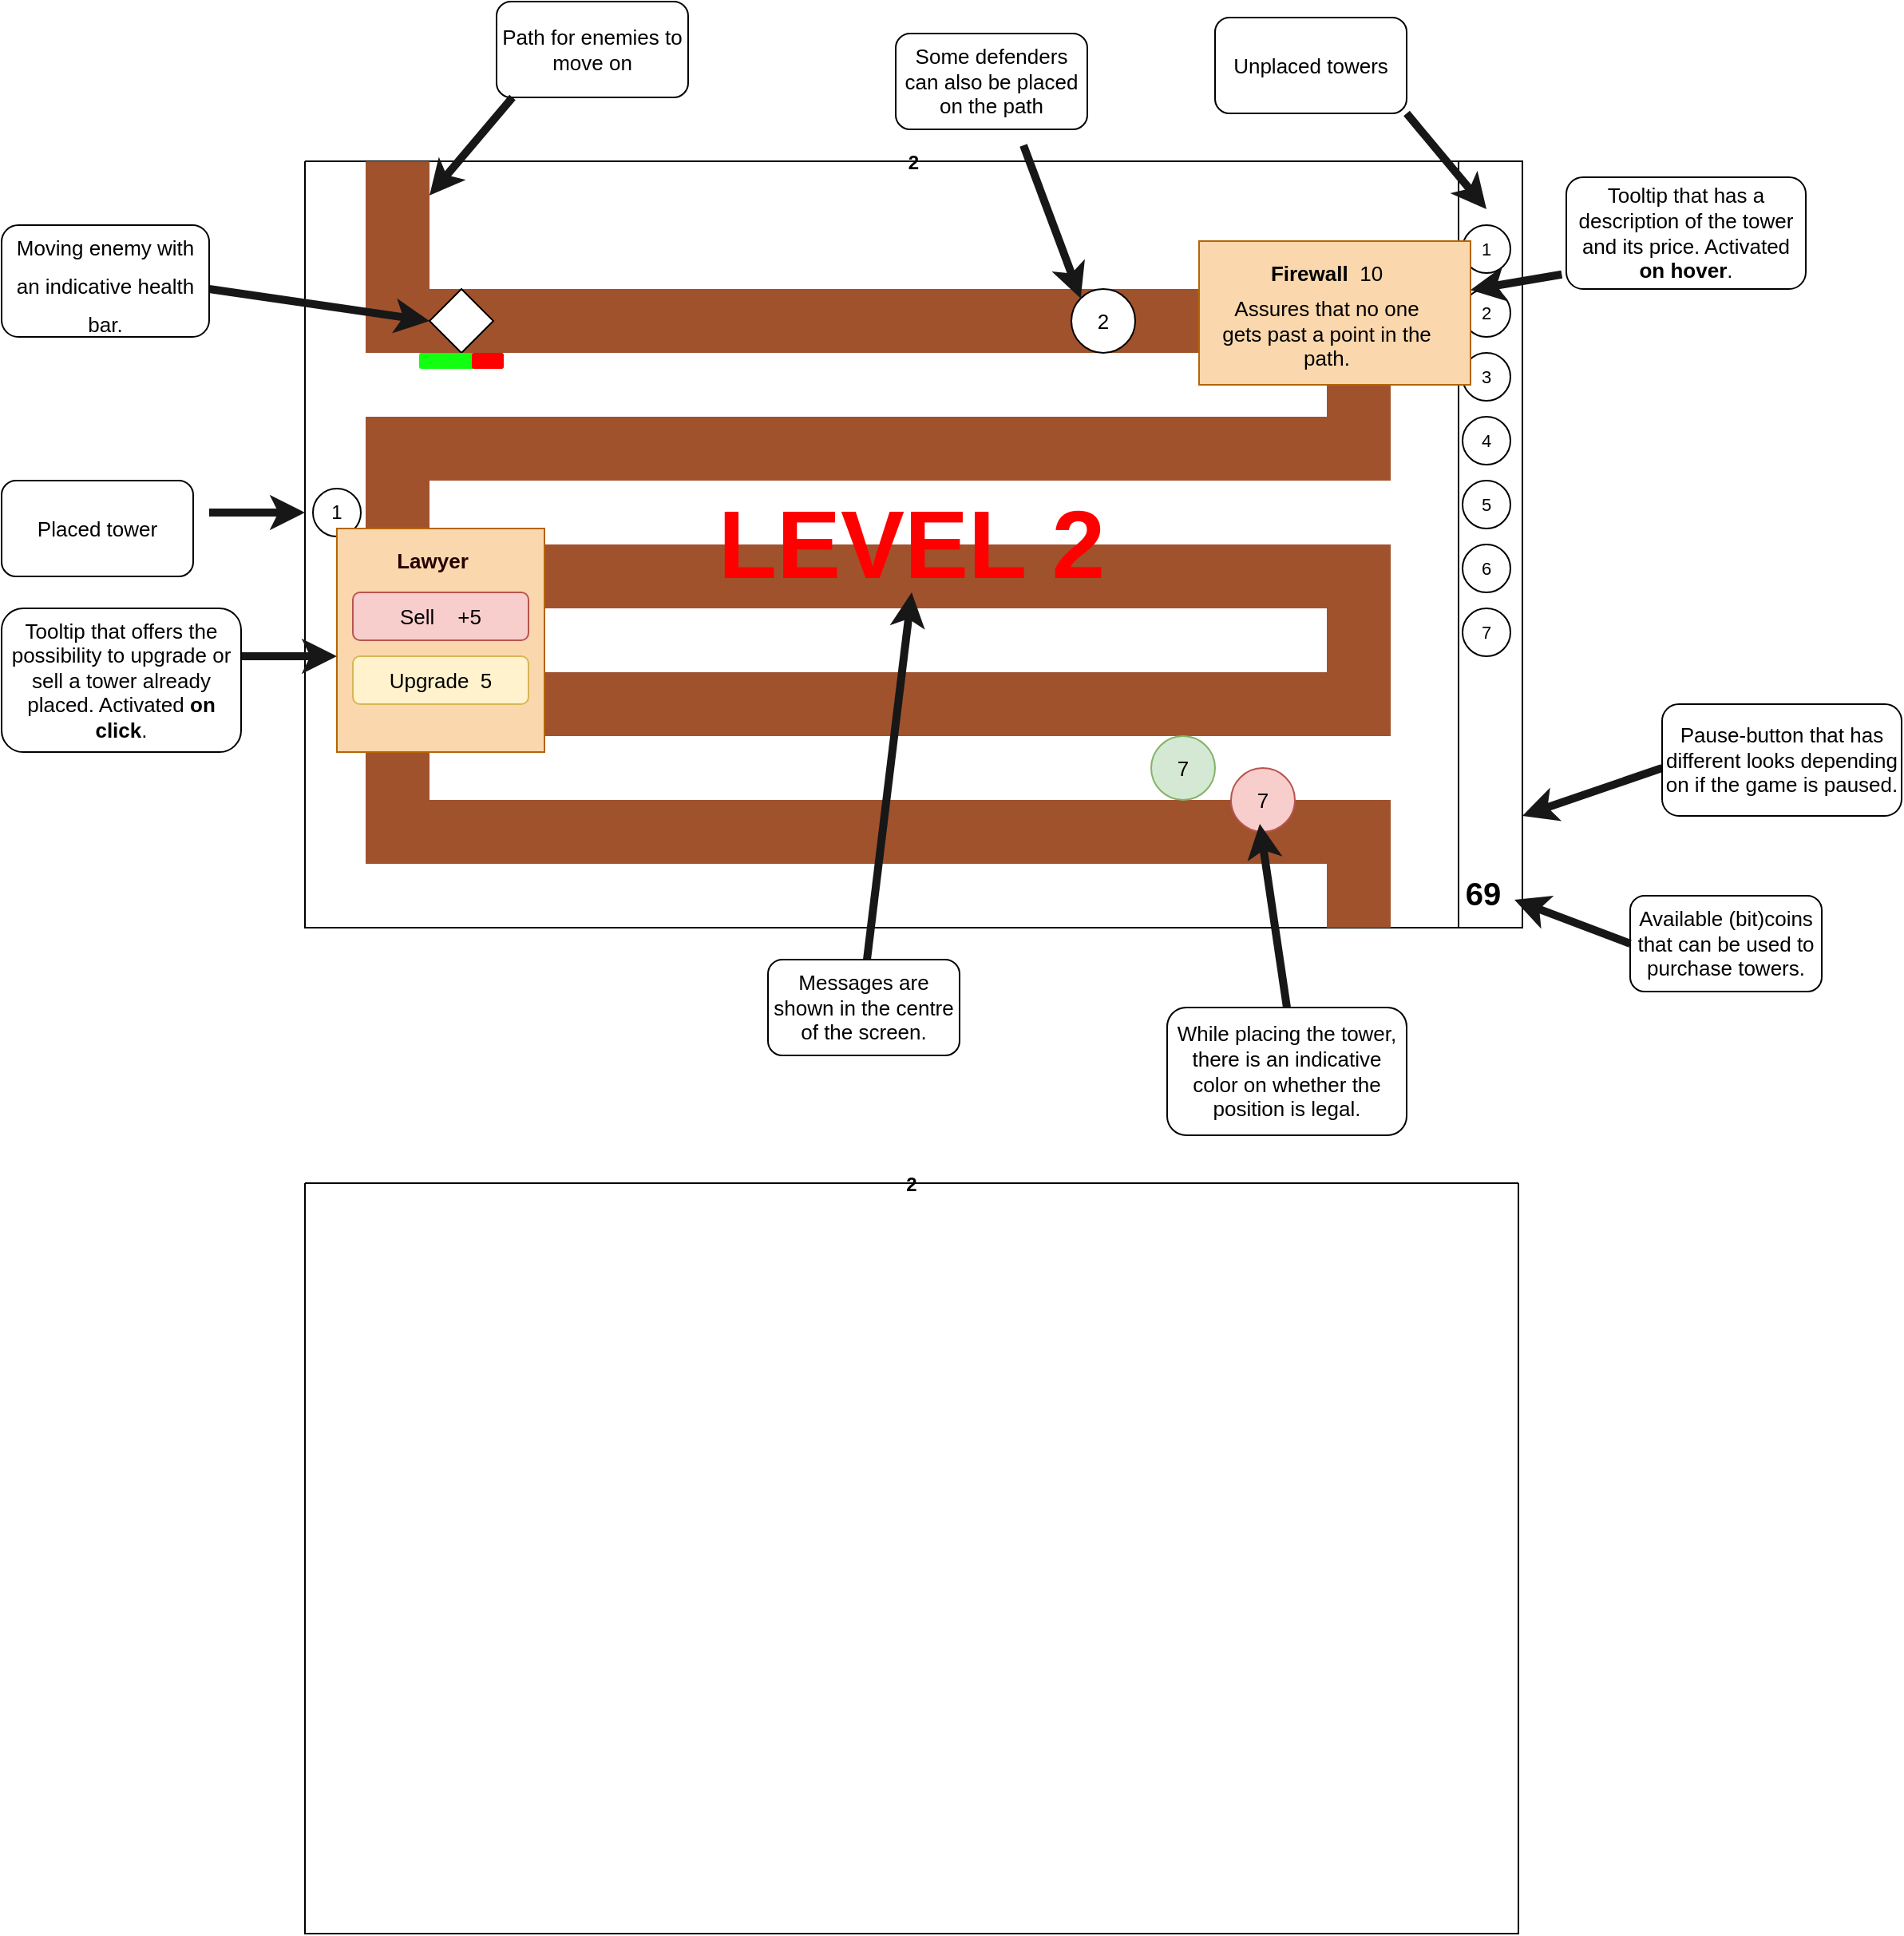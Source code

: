<mxfile version="20.8.13" type="github">
  <diagram name="Page-1" id="zFE875iKLAENkuUcsFWu">
    <mxGraphModel dx="1898" dy="1231" grid="1" gridSize="10" guides="1" tooltips="1" connect="1" arrows="1" fold="1" page="1" pageScale="1" pageWidth="850" pageHeight="1100" math="0" shadow="0">
      <root>
        <mxCell id="0" />
        <mxCell id="1" parent="0" />
        <mxCell id="jQFUmVb1L2Z8zy5BHqim-1" value="2" style="swimlane;startSize=0;fillColor=#009900;strokeColor=#000000;" vertex="1" parent="1">
          <mxGeometry x="40" y="160" width="762.5" height="480" as="geometry">
            <mxRectangle x="40" y="160" width="50" height="40" as="alternateBounds" />
          </mxGeometry>
        </mxCell>
        <mxCell id="jQFUmVb1L2Z8zy5BHqim-7" value="" style="rounded=0;whiteSpace=wrap;html=1;" vertex="1" parent="jQFUmVb1L2Z8zy5BHqim-1">
          <mxGeometry x="722.5" width="40" height="480" as="geometry" />
        </mxCell>
        <mxCell id="jQFUmVb1L2Z8zy5BHqim-8" value="" style="ellipse;whiteSpace=wrap;html=1;aspect=fixed;" vertex="1" parent="jQFUmVb1L2Z8zy5BHqim-1">
          <mxGeometry x="725" y="40" width="30" height="30" as="geometry" />
        </mxCell>
        <mxCell id="jQFUmVb1L2Z8zy5BHqim-9" value="" style="ellipse;whiteSpace=wrap;html=1;aspect=fixed;" vertex="1" parent="jQFUmVb1L2Z8zy5BHqim-1">
          <mxGeometry x="725" y="80" width="30" height="30" as="geometry" />
        </mxCell>
        <mxCell id="jQFUmVb1L2Z8zy5BHqim-10" value="" style="ellipse;whiteSpace=wrap;html=1;aspect=fixed;" vertex="1" parent="jQFUmVb1L2Z8zy5BHqim-1">
          <mxGeometry x="725" y="120" width="30" height="30" as="geometry" />
        </mxCell>
        <mxCell id="jQFUmVb1L2Z8zy5BHqim-11" value="" style="ellipse;whiteSpace=wrap;html=1;aspect=fixed;" vertex="1" parent="jQFUmVb1L2Z8zy5BHqim-1">
          <mxGeometry x="725" y="160" width="30" height="30" as="geometry" />
        </mxCell>
        <mxCell id="jQFUmVb1L2Z8zy5BHqim-12" value="" style="ellipse;whiteSpace=wrap;html=1;aspect=fixed;" vertex="1" parent="jQFUmVb1L2Z8zy5BHqim-1">
          <mxGeometry x="725" y="200" width="30" height="30" as="geometry" />
        </mxCell>
        <mxCell id="jQFUmVb1L2Z8zy5BHqim-13" value="" style="ellipse;whiteSpace=wrap;html=1;aspect=fixed;" vertex="1" parent="jQFUmVb1L2Z8zy5BHqim-1">
          <mxGeometry x="725" y="240" width="30" height="30" as="geometry" />
        </mxCell>
        <mxCell id="jQFUmVb1L2Z8zy5BHqim-14" value="" style="ellipse;whiteSpace=wrap;html=1;aspect=fixed;" vertex="1" parent="jQFUmVb1L2Z8zy5BHqim-1">
          <mxGeometry x="725" y="280" width="30" height="30" as="geometry" />
        </mxCell>
        <mxCell id="jQFUmVb1L2Z8zy5BHqim-110" value="" style="rounded=0;whiteSpace=wrap;html=1;fillColor=#a0522d;fontColor=#ffffff;strokeColor=none;" vertex="1" parent="jQFUmVb1L2Z8zy5BHqim-1">
          <mxGeometry x="38" y="80" width="642" height="40" as="geometry" />
        </mxCell>
        <mxCell id="jQFUmVb1L2Z8zy5BHqim-111" value="" style="rounded=0;whiteSpace=wrap;html=1;fillColor=#a0522d;fontColor=#ffffff;strokeColor=none;" vertex="1" parent="jQFUmVb1L2Z8zy5BHqim-1">
          <mxGeometry x="38" y="160" width="642" height="40" as="geometry" />
        </mxCell>
        <mxCell id="jQFUmVb1L2Z8zy5BHqim-113" value="" style="rounded=0;whiteSpace=wrap;html=1;fillColor=#a0522d;fontColor=#ffffff;strokeColor=none;" vertex="1" parent="jQFUmVb1L2Z8zy5BHqim-1">
          <mxGeometry x="38" y="240" width="640" height="40" as="geometry" />
        </mxCell>
        <mxCell id="jQFUmVb1L2Z8zy5BHqim-114" value="" style="rounded=0;whiteSpace=wrap;html=1;fillColor=#a0522d;fontColor=#ffffff;strokeColor=none;" vertex="1" parent="jQFUmVb1L2Z8zy5BHqim-1">
          <mxGeometry x="39" y="240" width="641" height="40" as="geometry" />
        </mxCell>
        <mxCell id="jQFUmVb1L2Z8zy5BHqim-115" value="" style="rounded=0;whiteSpace=wrap;html=1;fillColor=#a0522d;fontColor=#ffffff;strokeColor=none;" vertex="1" parent="jQFUmVb1L2Z8zy5BHqim-1">
          <mxGeometry x="38" y="320" width="642" height="40" as="geometry" />
        </mxCell>
        <mxCell id="jQFUmVb1L2Z8zy5BHqim-116" value="" style="rounded=0;whiteSpace=wrap;html=1;fillColor=#a0522d;fontColor=#ffffff;strokeColor=none;" vertex="1" parent="jQFUmVb1L2Z8zy5BHqim-1">
          <mxGeometry x="38" y="400" width="642" height="40" as="geometry" />
        </mxCell>
        <mxCell id="jQFUmVb1L2Z8zy5BHqim-117" value="" style="rounded=0;whiteSpace=wrap;html=1;fillColor=#a0522d;fontColor=#ffffff;strokeColor=none;" vertex="1" parent="jQFUmVb1L2Z8zy5BHqim-1">
          <mxGeometry x="640" y="80" width="40" height="120" as="geometry" />
        </mxCell>
        <mxCell id="jQFUmVb1L2Z8zy5BHqim-118" value="" style="rounded=0;whiteSpace=wrap;html=1;fillColor=#a0522d;fontColor=#ffffff;strokeColor=none;" vertex="1" parent="jQFUmVb1L2Z8zy5BHqim-1">
          <mxGeometry x="38" y="160" width="40" height="120" as="geometry" />
        </mxCell>
        <mxCell id="jQFUmVb1L2Z8zy5BHqim-119" value="" style="rounded=0;whiteSpace=wrap;html=1;fillColor=#a0522d;fontColor=#ffffff;strokeColor=none;" vertex="1" parent="jQFUmVb1L2Z8zy5BHqim-1">
          <mxGeometry x="640" y="240" width="40" height="120" as="geometry" />
        </mxCell>
        <mxCell id="jQFUmVb1L2Z8zy5BHqim-120" value="" style="rounded=0;whiteSpace=wrap;html=1;fillColor=#a0522d;fontColor=#ffffff;strokeColor=none;" vertex="1" parent="jQFUmVb1L2Z8zy5BHqim-1">
          <mxGeometry x="38" y="320" width="40" height="120" as="geometry" />
        </mxCell>
        <mxCell id="jQFUmVb1L2Z8zy5BHqim-126" value="" style="rhombus;whiteSpace=wrap;html=1;fontSize=20;" vertex="1" parent="jQFUmVb1L2Z8zy5BHqim-1">
          <mxGeometry x="78" y="80" width="40" height="40" as="geometry" />
        </mxCell>
        <mxCell id="jQFUmVb1L2Z8zy5BHqim-129" value="1" style="ellipse;whiteSpace=wrap;html=1;aspect=fixed;" vertex="1" parent="jQFUmVb1L2Z8zy5BHqim-1">
          <mxGeometry x="5" y="205" width="30" height="30" as="geometry" />
        </mxCell>
        <mxCell id="jQFUmVb1L2Z8zy5BHqim-137" value="" style="shape=image;verticalLabelPosition=bottom;labelBackgroundColor=default;verticalAlign=top;aspect=fixed;imageAspect=0;image=https://upload.wikimedia.org/wikipedia/commons/4/48/Gold_Bitcoin.svg;" vertex="1" parent="jQFUmVb1L2Z8zy5BHqim-1">
          <mxGeometry x="717.5" y="435" width="45" height="45" as="geometry" />
        </mxCell>
        <mxCell id="jQFUmVb1L2Z8zy5BHqim-138" value="&lt;font style=&quot;font-size: 20px;&quot;&gt;&lt;b style=&quot;font-size: 20px;&quot;&gt;69&lt;/b&gt;&lt;/font&gt;" style="text;strokeColor=none;align=center;fillColor=none;html=1;verticalAlign=middle;whiteSpace=wrap;rounded=0;fontSize=20;labelBackgroundColor=none;" vertex="1" parent="jQFUmVb1L2Z8zy5BHqim-1">
          <mxGeometry x="717.5" y="447.5" width="40" height="20" as="geometry" />
        </mxCell>
        <mxCell id="jQFUmVb1L2Z8zy5BHqim-139" value="" style="rounded=0;whiteSpace=wrap;html=1;fillColor=#a0522d;fontColor=#ffffff;strokeColor=none;" vertex="1" parent="jQFUmVb1L2Z8zy5BHqim-1">
          <mxGeometry x="38" width="40" height="90" as="geometry" />
        </mxCell>
        <mxCell id="jQFUmVb1L2Z8zy5BHqim-141" value="1" style="text;strokeColor=none;align=center;fillColor=none;html=1;verticalAlign=middle;whiteSpace=wrap;rounded=0;fontSize=11;" vertex="1" parent="jQFUmVb1L2Z8zy5BHqim-1">
          <mxGeometry x="725" y="40" width="30" height="30" as="geometry" />
        </mxCell>
        <mxCell id="jQFUmVb1L2Z8zy5BHqim-144" value="2" style="text;strokeColor=none;align=center;fillColor=none;html=1;verticalAlign=middle;whiteSpace=wrap;rounded=0;fontSize=11;" vertex="1" parent="jQFUmVb1L2Z8zy5BHqim-1">
          <mxGeometry x="725" y="80" width="30" height="30" as="geometry" />
        </mxCell>
        <mxCell id="jQFUmVb1L2Z8zy5BHqim-145" value="3" style="text;strokeColor=none;align=center;fillColor=none;html=1;verticalAlign=middle;whiteSpace=wrap;rounded=0;fontSize=11;" vertex="1" parent="jQFUmVb1L2Z8zy5BHqim-1">
          <mxGeometry x="725" y="120" width="30" height="30" as="geometry" />
        </mxCell>
        <mxCell id="jQFUmVb1L2Z8zy5BHqim-146" value="4" style="text;strokeColor=none;align=center;fillColor=none;html=1;verticalAlign=middle;whiteSpace=wrap;rounded=0;fontSize=11;" vertex="1" parent="jQFUmVb1L2Z8zy5BHqim-1">
          <mxGeometry x="725" y="160" width="30" height="30" as="geometry" />
        </mxCell>
        <mxCell id="jQFUmVb1L2Z8zy5BHqim-147" value="5" style="text;strokeColor=none;align=center;fillColor=none;html=1;verticalAlign=middle;whiteSpace=wrap;rounded=0;fontSize=11;" vertex="1" parent="jQFUmVb1L2Z8zy5BHqim-1">
          <mxGeometry x="725" y="200" width="30" height="30" as="geometry" />
        </mxCell>
        <mxCell id="jQFUmVb1L2Z8zy5BHqim-148" value="6" style="text;strokeColor=none;align=center;fillColor=none;html=1;verticalAlign=middle;whiteSpace=wrap;rounded=0;fontSize=11;" vertex="1" parent="jQFUmVb1L2Z8zy5BHqim-1">
          <mxGeometry x="725" y="240" width="30" height="30" as="geometry" />
        </mxCell>
        <mxCell id="jQFUmVb1L2Z8zy5BHqim-149" value="7" style="text;strokeColor=none;align=center;fillColor=none;html=1;verticalAlign=middle;whiteSpace=wrap;rounded=0;fontSize=11;" vertex="1" parent="jQFUmVb1L2Z8zy5BHqim-1">
          <mxGeometry x="725" y="280" width="30" height="30" as="geometry" />
        </mxCell>
        <mxCell id="jQFUmVb1L2Z8zy5BHqim-151" value="&lt;font style=&quot;font-size: 13px;&quot;&gt;2&lt;/font&gt;" style="ellipse;whiteSpace=wrap;html=1;aspect=fixed;fontSize=11;" vertex="1" parent="jQFUmVb1L2Z8zy5BHqim-1">
          <mxGeometry x="480" y="80" width="40" height="40" as="geometry" />
        </mxCell>
        <mxCell id="jQFUmVb1L2Z8zy5BHqim-153" value="" style="endArrow=classic;html=1;rounded=0;strokeColor=#171717;strokeWidth=5;fontSize=20;entryX=0;entryY=0;entryDx=0;entryDy=0;" edge="1" parent="jQFUmVb1L2Z8zy5BHqim-1" target="jQFUmVb1L2Z8zy5BHqim-151">
          <mxGeometry width="50" height="50" relative="1" as="geometry">
            <mxPoint x="450" y="-10" as="sourcePoint" />
            <mxPoint x="440" y="90" as="targetPoint" />
          </mxGeometry>
        </mxCell>
        <mxCell id="jQFUmVb1L2Z8zy5BHqim-154" value="" style="rounded=0;whiteSpace=wrap;html=1;strokeColor=#b46504;fontSize=13;fillColor=#fad7ac;" vertex="1" parent="jQFUmVb1L2Z8zy5BHqim-1">
          <mxGeometry x="560" y="50" width="170" height="90" as="geometry" />
        </mxCell>
        <mxCell id="jQFUmVb1L2Z8zy5BHqim-155" value="" style="shape=image;verticalLabelPosition=bottom;labelBackgroundColor=default;verticalAlign=top;aspect=fixed;imageAspect=0;image=https://upload.wikimedia.org/wikipedia/commons/4/48/Gold_Bitcoin.svg;" vertex="1" parent="jQFUmVb1L2Z8zy5BHqim-1">
          <mxGeometry x="678" y="60" width="20" height="20" as="geometry" />
        </mxCell>
        <mxCell id="jQFUmVb1L2Z8zy5BHqim-156" value="&lt;b&gt;Firewall&lt;/b&gt;&amp;nbsp; 10" style="text;strokeColor=none;align=center;fillColor=none;html=1;verticalAlign=middle;whiteSpace=wrap;rounded=0;fontSize=13;" vertex="1" parent="jQFUmVb1L2Z8zy5BHqim-1">
          <mxGeometry x="580" y="55" width="120" height="30" as="geometry" />
        </mxCell>
        <mxCell id="jQFUmVb1L2Z8zy5BHqim-157" value="Assures that no one gets past a point in the path." style="text;strokeColor=none;align=center;fillColor=none;html=1;verticalAlign=middle;whiteSpace=wrap;rounded=0;fontSize=13;" vertex="1" parent="jQFUmVb1L2Z8zy5BHqim-1">
          <mxGeometry x="570" y="85" width="140" height="45" as="geometry" />
        </mxCell>
        <mxCell id="jQFUmVb1L2Z8zy5BHqim-162" value="&lt;h1 style=&quot;font-size: 60px;&quot;&gt;LEVEL 2&lt;/h1&gt;" style="text;strokeColor=none;align=center;fillColor=none;html=1;verticalAlign=middle;whiteSpace=wrap;rounded=0;fontSize=60;labelBackgroundColor=none;fontColor=#ff0000;" vertex="1" parent="jQFUmVb1L2Z8zy5BHqim-1">
          <mxGeometry x="140" y="210" width="480" height="60" as="geometry" />
        </mxCell>
        <mxCell id="jQFUmVb1L2Z8zy5BHqim-165" value="" style="rounded=0;whiteSpace=wrap;html=1;strokeColor=#b46504;fontSize=13;fillColor=#fad7ac;" vertex="1" parent="jQFUmVb1L2Z8zy5BHqim-1">
          <mxGeometry x="20" y="230" width="130" height="140" as="geometry" />
        </mxCell>
        <mxCell id="jQFUmVb1L2Z8zy5BHqim-167" value="" style="endArrow=classic;html=1;rounded=0;strokeColor=#171717;strokeWidth=5;fontSize=20;" edge="1" parent="jQFUmVb1L2Z8zy5BHqim-1">
          <mxGeometry width="50" height="50" relative="1" as="geometry">
            <mxPoint x="-40" y="310" as="sourcePoint" />
            <mxPoint x="20" y="310" as="targetPoint" />
          </mxGeometry>
        </mxCell>
        <mxCell id="jQFUmVb1L2Z8zy5BHqim-169" value="&lt;b&gt;Lawyer&lt;/b&gt;" style="text;strokeColor=none;align=center;fillColor=none;html=1;verticalAlign=middle;whiteSpace=wrap;rounded=0;fontSize=13;fontColor=#260000;" vertex="1" parent="jQFUmVb1L2Z8zy5BHqim-1">
          <mxGeometry x="50" y="235" width="60" height="30" as="geometry" />
        </mxCell>
        <mxCell id="jQFUmVb1L2Z8zy5BHqim-170" value="Sell&amp;nbsp; &amp;nbsp; +5" style="rounded=1;whiteSpace=wrap;html=1;labelBackgroundColor=none;strokeColor=#b85450;fontSize=13;fillColor=#f8cecc;" vertex="1" parent="jQFUmVb1L2Z8zy5BHqim-1">
          <mxGeometry x="30" y="270" width="110" height="30" as="geometry" />
        </mxCell>
        <mxCell id="jQFUmVb1L2Z8zy5BHqim-171" value="Upgrade&amp;nbsp; 5" style="rounded=1;whiteSpace=wrap;html=1;labelBackgroundColor=none;strokeColor=#d6b656;fontSize=13;fillColor=#fff2cc;" vertex="1" parent="jQFUmVb1L2Z8zy5BHqim-1">
          <mxGeometry x="30" y="310" width="110" height="30" as="geometry" />
        </mxCell>
        <mxCell id="jQFUmVb1L2Z8zy5BHqim-172" value="" style="shape=image;verticalLabelPosition=bottom;labelBackgroundColor=default;verticalAlign=top;aspect=fixed;imageAspect=0;image=https://upload.wikimedia.org/wikipedia/commons/4/48/Gold_Bitcoin.svg;" vertex="1" parent="jQFUmVb1L2Z8zy5BHqim-1">
          <mxGeometry x="118" y="315" width="20" height="20" as="geometry" />
        </mxCell>
        <mxCell id="jQFUmVb1L2Z8zy5BHqim-174" value="" style="shape=image;verticalLabelPosition=bottom;labelBackgroundColor=default;verticalAlign=top;aspect=fixed;imageAspect=0;image=https://upload.wikimedia.org/wikipedia/commons/4/48/Gold_Bitcoin.svg;" vertex="1" parent="jQFUmVb1L2Z8zy5BHqim-1">
          <mxGeometry x="110" y="275" width="20" height="20" as="geometry" />
        </mxCell>
        <mxCell id="jQFUmVb1L2Z8zy5BHqim-175" value="" style="rounded=1;whiteSpace=wrap;html=1;labelBackgroundColor=none;strokeColor=none;fontSize=13;fontColor=#260000;fillColor=#12FF12;" vertex="1" parent="jQFUmVb1L2Z8zy5BHqim-1">
          <mxGeometry x="71.5" y="120" width="53" height="10" as="geometry" />
        </mxCell>
        <mxCell id="jQFUmVb1L2Z8zy5BHqim-176" value="" style="rounded=1;whiteSpace=wrap;html=1;labelBackgroundColor=none;strokeColor=none;fontSize=13;fontColor=#260000;fillColor=#FF0000;" vertex="1" parent="jQFUmVb1L2Z8zy5BHqim-1">
          <mxGeometry x="104.5" y="120" width="20" height="10" as="geometry" />
        </mxCell>
        <mxCell id="jQFUmVb1L2Z8zy5BHqim-273" value="7" style="ellipse;whiteSpace=wrap;html=1;aspect=fixed;labelBackgroundColor=none;strokeColor=#b85450;fontSize=13;fillColor=#f8cecc;" vertex="1" parent="jQFUmVb1L2Z8zy5BHqim-1">
          <mxGeometry x="580" y="380" width="40" height="40" as="geometry" />
        </mxCell>
        <mxCell id="jQFUmVb1L2Z8zy5BHqim-274" value="7" style="ellipse;whiteSpace=wrap;html=1;aspect=fixed;labelBackgroundColor=none;strokeColor=#82b366;fontSize=13;fillColor=#d5e8d4;" vertex="1" parent="jQFUmVb1L2Z8zy5BHqim-1">
          <mxGeometry x="530" y="360" width="40" height="40" as="geometry" />
        </mxCell>
        <mxCell id="jQFUmVb1L2Z8zy5BHqim-277" value="" style="shape=image;html=1;verticalAlign=top;verticalLabelPosition=bottom;labelBackgroundColor=#ffffff;imageAspect=0;aspect=fixed;image=https://cdn4.iconfinder.com/data/icons/ionicons/512/icon-ios7-pause-128.png;strokeColor=#08BF26;fontSize=13;fontColor=#260000;fillColor=default;" vertex="1" parent="jQFUmVb1L2Z8zy5BHqim-1">
          <mxGeometry x="714.5" y="392" width="48" height="48" as="geometry" />
        </mxCell>
        <mxCell id="jQFUmVb1L2Z8zy5BHqim-121" value="" style="rounded=0;whiteSpace=wrap;html=1;fillColor=#a0522d;fontColor=#ffffff;strokeColor=none;" vertex="1" parent="1">
          <mxGeometry x="680" y="560" width="40" height="80" as="geometry" />
        </mxCell>
        <mxCell id="jQFUmVb1L2Z8zy5BHqim-127" value="" style="endArrow=classic;html=1;rounded=0;strokeColor=#171717;strokeWidth=5;fontSize=20;entryX=0;entryY=0.5;entryDx=0;entryDy=0;" edge="1" parent="1" target="jQFUmVb1L2Z8zy5BHqim-126">
          <mxGeometry width="50" height="50" relative="1" as="geometry">
            <mxPoint x="-20" y="240" as="sourcePoint" />
            <mxPoint x="30" y="260" as="targetPoint" />
          </mxGeometry>
        </mxCell>
        <mxCell id="jQFUmVb1L2Z8zy5BHqim-128" value="&lt;font style=&quot;font-size: 13px;&quot;&gt;Moving enemy with an indicative health bar.&lt;/font&gt;" style="rounded=1;whiteSpace=wrap;html=1;fontSize=20;" vertex="1" parent="1">
          <mxGeometry x="-150" y="200" width="130" height="70" as="geometry" />
        </mxCell>
        <mxCell id="jQFUmVb1L2Z8zy5BHqim-131" value="&lt;font style=&quot;font-size: 13px;&quot;&gt;Path for enemies to move on&lt;/font&gt;" style="rounded=1;whiteSpace=wrap;html=1;fontSize=13;" vertex="1" parent="1">
          <mxGeometry x="160" y="60" width="120" height="60" as="geometry" />
        </mxCell>
        <mxCell id="jQFUmVb1L2Z8zy5BHqim-132" value="" style="endArrow=classic;html=1;rounded=0;strokeColor=#171717;strokeWidth=5;fontSize=20;" edge="1" parent="1">
          <mxGeometry width="50" height="50" relative="1" as="geometry">
            <mxPoint x="730" y="130" as="sourcePoint" />
            <mxPoint x="780" y="190" as="targetPoint" />
          </mxGeometry>
        </mxCell>
        <mxCell id="jQFUmVb1L2Z8zy5BHqim-133" value="Unplaced towers" style="rounded=1;whiteSpace=wrap;html=1;fontSize=13;" vertex="1" parent="1">
          <mxGeometry x="610" y="70" width="120" height="60" as="geometry" />
        </mxCell>
        <mxCell id="jQFUmVb1L2Z8zy5BHqim-134" value="Placed tower" style="rounded=1;whiteSpace=wrap;html=1;fontSize=13;" vertex="1" parent="1">
          <mxGeometry x="-150" y="360" width="120" height="60" as="geometry" />
        </mxCell>
        <mxCell id="jQFUmVb1L2Z8zy5BHqim-135" value="" style="endArrow=classic;html=1;rounded=0;strokeColor=#171717;strokeWidth=5;fontSize=20;" edge="1" parent="1">
          <mxGeometry width="50" height="50" relative="1" as="geometry">
            <mxPoint x="-20" y="380" as="sourcePoint" />
            <mxPoint x="40" y="380" as="targetPoint" />
          </mxGeometry>
        </mxCell>
        <mxCell id="jQFUmVb1L2Z8zy5BHqim-152" value="&lt;font style=&quot;font-size: 13px;&quot;&gt;Some defenders can also be placed on the path&lt;/font&gt;" style="rounded=1;whiteSpace=wrap;html=1;fontSize=13;" vertex="1" parent="1">
          <mxGeometry x="410" y="80" width="120" height="60" as="geometry" />
        </mxCell>
        <mxCell id="jQFUmVb1L2Z8zy5BHqim-130" value="" style="endArrow=classic;html=1;rounded=0;strokeColor=#171717;strokeWidth=5;fontSize=20;" edge="1" parent="1" target="jQFUmVb1L2Z8zy5BHqim-139">
          <mxGeometry width="50" height="50" relative="1" as="geometry">
            <mxPoint x="170" y="120" as="sourcePoint" />
            <mxPoint x="160" y="220" as="targetPoint" />
          </mxGeometry>
        </mxCell>
        <mxCell id="jQFUmVb1L2Z8zy5BHqim-158" value="Tooltip that has a description of the tower and its price. Activated &lt;b&gt;on hover&lt;/b&gt;." style="rounded=1;whiteSpace=wrap;html=1;fontSize=13;" vertex="1" parent="1">
          <mxGeometry x="830" y="170" width="150" height="70" as="geometry" />
        </mxCell>
        <mxCell id="jQFUmVb1L2Z8zy5BHqim-159" value="" style="endArrow=classic;html=1;rounded=0;strokeColor=#171717;strokeWidth=5;fontSize=20;exitX=-0.019;exitY=0.87;exitDx=0;exitDy=0;exitPerimeter=0;" edge="1" parent="1" source="jQFUmVb1L2Z8zy5BHqim-158" target="jQFUmVb1L2Z8zy5BHqim-154">
          <mxGeometry width="50" height="50" relative="1" as="geometry">
            <mxPoint x="820" y="220" as="sourcePoint" />
            <mxPoint x="870" y="280" as="targetPoint" />
          </mxGeometry>
        </mxCell>
        <mxCell id="jQFUmVb1L2Z8zy5BHqim-160" value="Available (bit)coins that can be used to purchase towers." style="rounded=1;whiteSpace=wrap;html=1;fontSize=13;" vertex="1" parent="1">
          <mxGeometry x="870" y="620" width="120" height="60" as="geometry" />
        </mxCell>
        <mxCell id="jQFUmVb1L2Z8zy5BHqim-161" value="" style="endArrow=classic;html=1;rounded=0;strokeColor=#171717;strokeWidth=5;fontSize=20;exitX=-0.019;exitY=0.87;exitDx=0;exitDy=0;exitPerimeter=0;entryX=1;entryY=0.75;entryDx=0;entryDy=0;" edge="1" parent="1" target="jQFUmVb1L2Z8zy5BHqim-138">
          <mxGeometry width="50" height="50" relative="1" as="geometry">
            <mxPoint x="870.0" y="650" as="sourcePoint" />
            <mxPoint x="812.28" y="663.265" as="targetPoint" />
          </mxGeometry>
        </mxCell>
        <mxCell id="jQFUmVb1L2Z8zy5BHqim-163" value="Messages are shown in the centre of the screen." style="rounded=1;whiteSpace=wrap;html=1;fontSize=13;" vertex="1" parent="1">
          <mxGeometry x="330" y="660" width="120" height="60" as="geometry" />
        </mxCell>
        <mxCell id="jQFUmVb1L2Z8zy5BHqim-164" value="" style="endArrow=classic;html=1;rounded=0;strokeColor=#171717;strokeWidth=5;fontSize=20;entryX=0.5;entryY=1;entryDx=0;entryDy=0;" edge="1" parent="1" target="jQFUmVb1L2Z8zy5BHqim-162">
          <mxGeometry width="50" height="50" relative="1" as="geometry">
            <mxPoint x="392" y="660" as="sourcePoint" />
            <mxPoint x="530" y="680" as="targetPoint" />
          </mxGeometry>
        </mxCell>
        <mxCell id="jQFUmVb1L2Z8zy5BHqim-166" value="Tooltip that offers the possibility to upgrade or sell a tower already placed. Activated &lt;b&gt;on click&lt;/b&gt;." style="rounded=1;whiteSpace=wrap;html=1;fontSize=13;" vertex="1" parent="1">
          <mxGeometry x="-150" y="440" width="150" height="90" as="geometry" />
        </mxCell>
        <mxCell id="jQFUmVb1L2Z8zy5BHqim-275" value="While placing the tower, there is an indicative color on whether the position is legal." style="rounded=1;whiteSpace=wrap;html=1;fontSize=13;" vertex="1" parent="1">
          <mxGeometry x="580" y="690" width="150" height="80" as="geometry" />
        </mxCell>
        <mxCell id="jQFUmVb1L2Z8zy5BHqim-276" value="" style="endArrow=classic;html=1;rounded=0;strokeColor=#171717;strokeWidth=5;fontSize=20;entryX=0.5;entryY=1;entryDx=0;entryDy=0;exitX=0.5;exitY=0;exitDx=0;exitDy=0;" edge="1" parent="1" source="jQFUmVb1L2Z8zy5BHqim-275">
          <mxGeometry width="50" height="50" relative="1" as="geometry">
            <mxPoint x="610" y="805" as="sourcePoint" />
            <mxPoint x="638" y="575" as="targetPoint" />
          </mxGeometry>
        </mxCell>
        <mxCell id="jQFUmVb1L2Z8zy5BHqim-278" value="" style="endArrow=classic;html=1;rounded=0;strokeColor=#171717;strokeWidth=5;fontSize=20;entryX=1;entryY=0.75;entryDx=0;entryDy=0;" edge="1" parent="1">
          <mxGeometry width="50" height="50" relative="1" as="geometry">
            <mxPoint x="890" y="540" as="sourcePoint" />
            <mxPoint x="802.5" y="570" as="targetPoint" />
          </mxGeometry>
        </mxCell>
        <mxCell id="jQFUmVb1L2Z8zy5BHqim-279" value="Pause-button that has different looks depending on if the game is paused." style="rounded=1;whiteSpace=wrap;html=1;fontSize=13;" vertex="1" parent="1">
          <mxGeometry x="890" y="500" width="150" height="70" as="geometry" />
        </mxCell>
        <mxCell id="jQFUmVb1L2Z8zy5BHqim-330" value="2" style="swimlane;startSize=0;fillColor=#009900;strokeColor=#000000;" vertex="1" parent="1">
          <mxGeometry x="40" y="800" width="760" height="470" as="geometry">
            <mxRectangle x="40" y="160" width="50" height="40" as="alternateBounds" />
          </mxGeometry>
        </mxCell>
      </root>
    </mxGraphModel>
  </diagram>
</mxfile>
